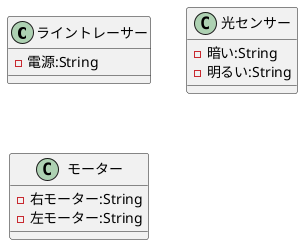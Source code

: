 @startuml
class ライントレーサー{
    - 電源:String
}

class 光センサー{
    - 暗い:String
    - 明るい:String
}
class モーター{
    - 右モーター:String
    - 左モーター:String
}
@enduml